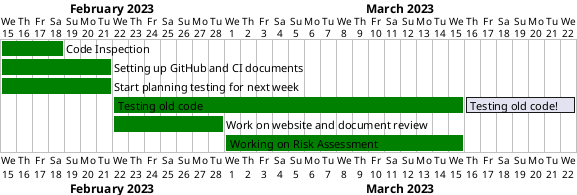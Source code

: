 @startgantt

Project starts 2023-2-15

[Code Inspection] starts 2023-2-15 and lasts 4 days and is colored in green
[Setting up GitHub and CI documents] starts 2023-2-15 and lasts 7 days and is colored in green
[Start planning testing for next week] starts 2023-2-15 and lasts 7 days and is colored in green

[Testing old code] starts 2023-2-22 and ends 2023-3-15 and is colored in green
[Work on website and document review] starts 2023-2-22 and lasts 7 days and is colored in green

[Working on Risk Assessment] starts 2023-2-29 and ends 2023-3-15 and is colored in green

[Testing old code!] starts 2023-3-16 and ends 2023-3-22 and displays on same row as [Testing old code]




@endgantt